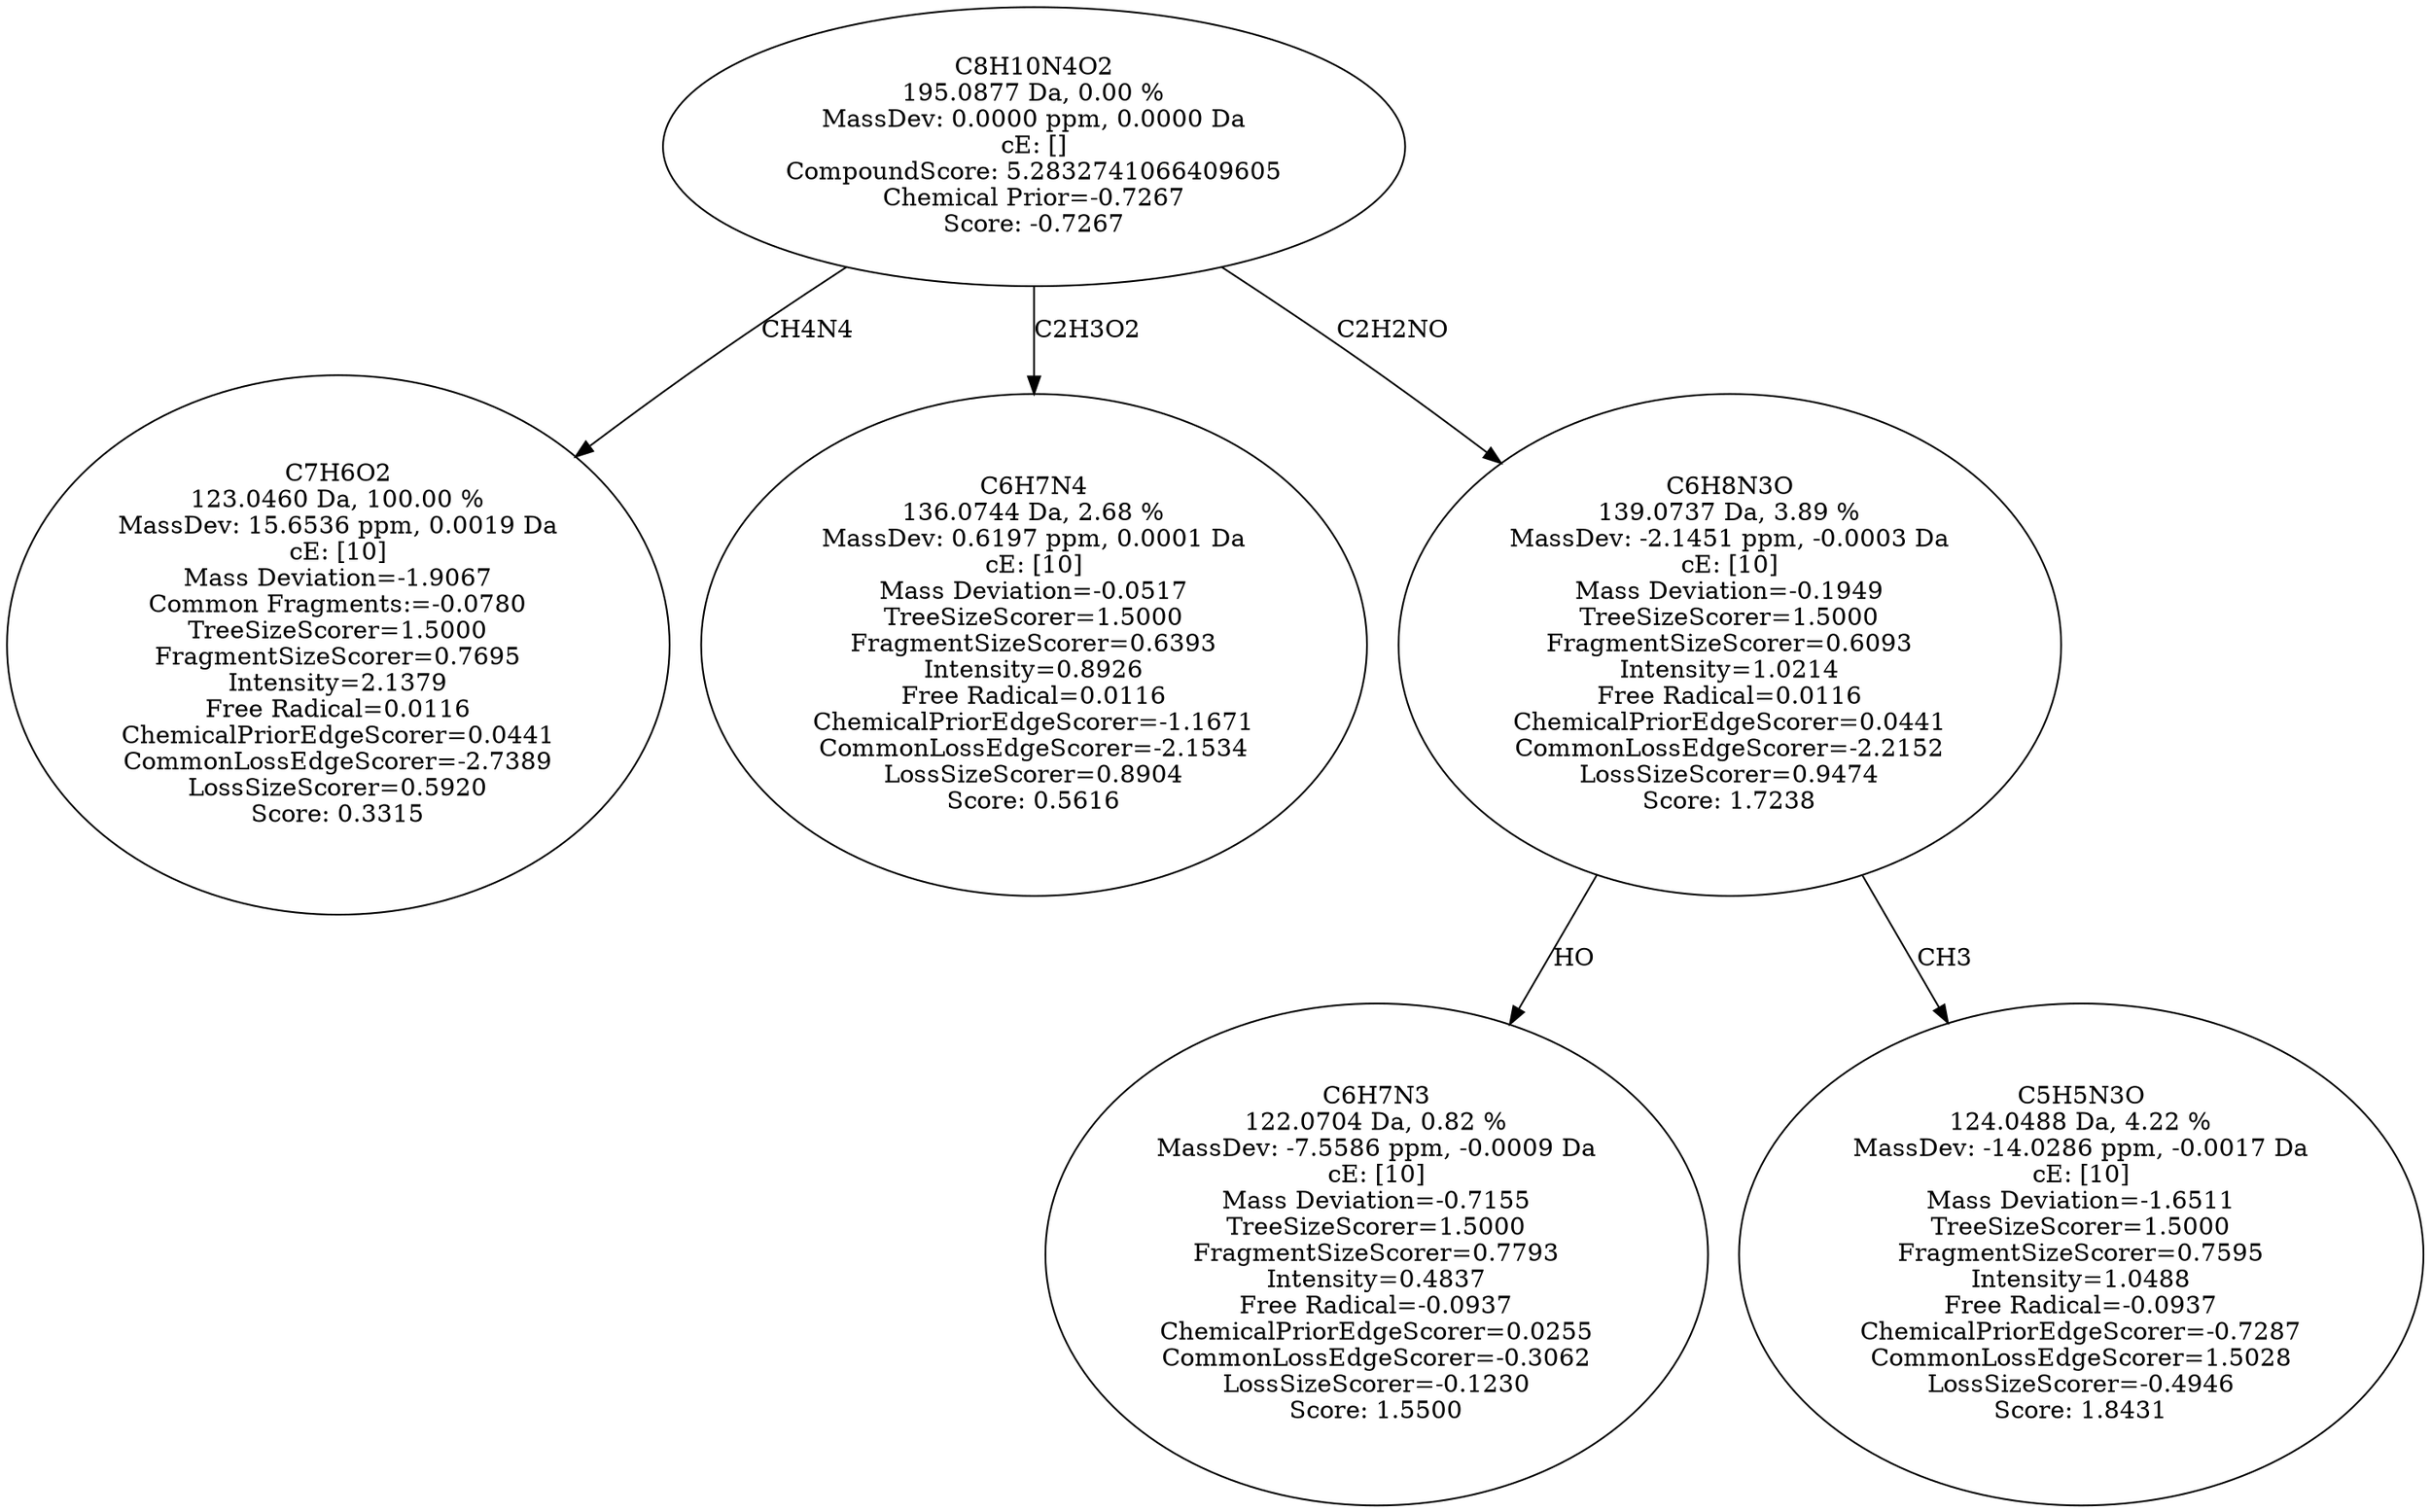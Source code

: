 strict digraph {
v1 [label="C7H6O2\n123.0460 Da, 100.00 %\nMassDev: 15.6536 ppm, 0.0019 Da\ncE: [10]\nMass Deviation=-1.9067\nCommon Fragments:=-0.0780\nTreeSizeScorer=1.5000\nFragmentSizeScorer=0.7695\nIntensity=2.1379\nFree Radical=0.0116\nChemicalPriorEdgeScorer=0.0441\nCommonLossEdgeScorer=-2.7389\nLossSizeScorer=0.5920\nScore: 0.3315"];
v2 [label="C6H7N4\n136.0744 Da, 2.68 %\nMassDev: 0.6197 ppm, 0.0001 Da\ncE: [10]\nMass Deviation=-0.0517\nTreeSizeScorer=1.5000\nFragmentSizeScorer=0.6393\nIntensity=0.8926\nFree Radical=0.0116\nChemicalPriorEdgeScorer=-1.1671\nCommonLossEdgeScorer=-2.1534\nLossSizeScorer=0.8904\nScore: 0.5616"];
v3 [label="C6H7N3\n122.0704 Da, 0.82 %\nMassDev: -7.5586 ppm, -0.0009 Da\ncE: [10]\nMass Deviation=-0.7155\nTreeSizeScorer=1.5000\nFragmentSizeScorer=0.7793\nIntensity=0.4837\nFree Radical=-0.0937\nChemicalPriorEdgeScorer=0.0255\nCommonLossEdgeScorer=-0.3062\nLossSizeScorer=-0.1230\nScore: 1.5500"];
v4 [label="C5H5N3O\n124.0488 Da, 4.22 %\nMassDev: -14.0286 ppm, -0.0017 Da\ncE: [10]\nMass Deviation=-1.6511\nTreeSizeScorer=1.5000\nFragmentSizeScorer=0.7595\nIntensity=1.0488\nFree Radical=-0.0937\nChemicalPriorEdgeScorer=-0.7287\nCommonLossEdgeScorer=1.5028\nLossSizeScorer=-0.4946\nScore: 1.8431"];
v5 [label="C6H8N3O\n139.0737 Da, 3.89 %\nMassDev: -2.1451 ppm, -0.0003 Da\ncE: [10]\nMass Deviation=-0.1949\nTreeSizeScorer=1.5000\nFragmentSizeScorer=0.6093\nIntensity=1.0214\nFree Radical=0.0116\nChemicalPriorEdgeScorer=0.0441\nCommonLossEdgeScorer=-2.2152\nLossSizeScorer=0.9474\nScore: 1.7238"];
v6 [label="C8H10N4O2\n195.0877 Da, 0.00 %\nMassDev: 0.0000 ppm, 0.0000 Da\ncE: []\nCompoundScore: 5.2832741066409605\nChemical Prior=-0.7267\nScore: -0.7267"];
v6 -> v1 [label="CH4N4"];
v6 -> v2 [label="C2H3O2"];
v5 -> v3 [label="HO"];
v5 -> v4 [label="CH3"];
v6 -> v5 [label="C2H2NO"];
}